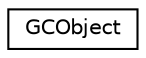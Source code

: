 digraph "Graphical Class Hierarchy"
{
  edge [fontname="Helvetica",fontsize="10",labelfontname="Helvetica",labelfontsize="10"];
  node [fontname="Helvetica",fontsize="10",shape=record];
  rankdir="LR";
  Node1 [label="GCObject",height=0.2,width=0.4,color="black", fillcolor="white", style="filled",URL="$union_g_c_object.html"];
}
